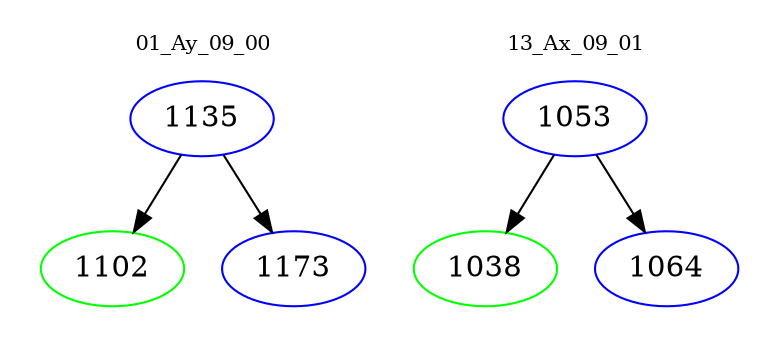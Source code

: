 digraph{
subgraph cluster_0 {
color = white
label = "01_Ay_09_00";
fontsize=10;
T0_1135 [label="1135", color="blue"]
T0_1135 -> T0_1102 [color="black"]
T0_1102 [label="1102", color="green"]
T0_1135 -> T0_1173 [color="black"]
T0_1173 [label="1173", color="blue"]
}
subgraph cluster_1 {
color = white
label = "13_Ax_09_01";
fontsize=10;
T1_1053 [label="1053", color="blue"]
T1_1053 -> T1_1038 [color="black"]
T1_1038 [label="1038", color="green"]
T1_1053 -> T1_1064 [color="black"]
T1_1064 [label="1064", color="blue"]
}
}
